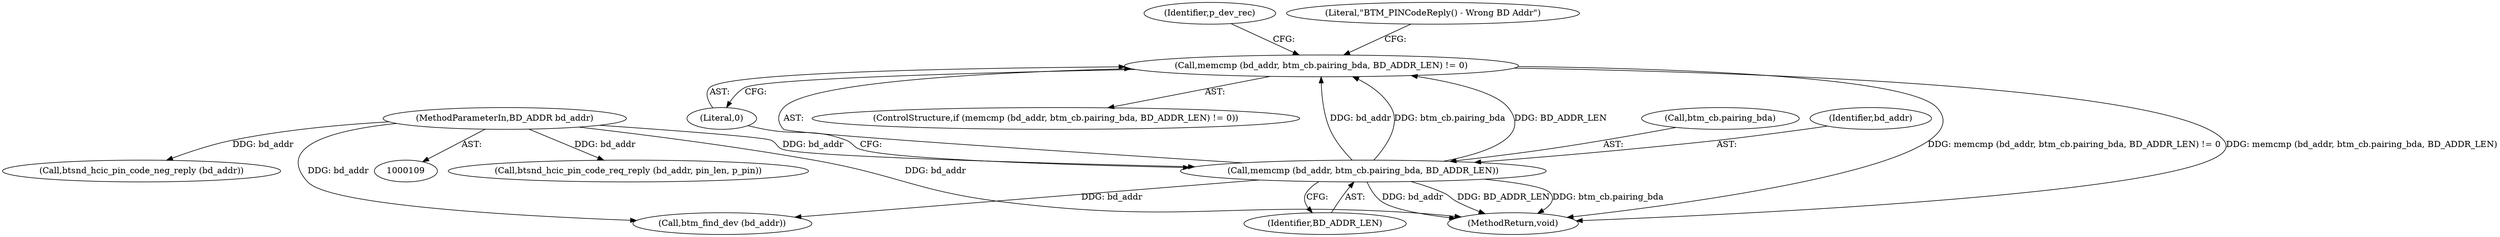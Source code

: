 digraph "0_Android_c677ee92595335233eb0e7b59809a1a94e7a678a@API" {
"1000142" [label="(Call,memcmp (bd_addr, btm_cb.pairing_bda, BD_ADDR_LEN) != 0)"];
"1000143" [label="(Call,memcmp (bd_addr, btm_cb.pairing_bda, BD_ADDR_LEN))"];
"1000110" [label="(MethodParameterIn,BD_ADDR bd_addr)"];
"1000346" [label="(Call,btsnd_hcic_pin_code_req_reply (bd_addr, pin_len, p_pin))"];
"1000157" [label="(Identifier,p_dev_rec)"];
"1000148" [label="(Identifier,BD_ADDR_LEN)"];
"1000211" [label="(Call,btsnd_hcic_pin_code_neg_reply (bd_addr))"];
"1000141" [label="(ControlStructure,if (memcmp (bd_addr, btm_cb.pairing_bda, BD_ADDR_LEN) != 0))"];
"1000149" [label="(Literal,0)"];
"1000145" [label="(Call,btm_cb.pairing_bda)"];
"1000142" [label="(Call,memcmp (bd_addr, btm_cb.pairing_bda, BD_ADDR_LEN) != 0)"];
"1000143" [label="(Call,memcmp (bd_addr, btm_cb.pairing_bda, BD_ADDR_LEN))"];
"1000152" [label="(Literal,\"BTM_PINCodeReply() - Wrong BD Addr\")"];
"1000110" [label="(MethodParameterIn,BD_ADDR bd_addr)"];
"1000158" [label="(Call,btm_find_dev (bd_addr))"];
"1000350" [label="(MethodReturn,void)"];
"1000144" [label="(Identifier,bd_addr)"];
"1000142" -> "1000141"  [label="AST: "];
"1000142" -> "1000149"  [label="CFG: "];
"1000143" -> "1000142"  [label="AST: "];
"1000149" -> "1000142"  [label="AST: "];
"1000152" -> "1000142"  [label="CFG: "];
"1000157" -> "1000142"  [label="CFG: "];
"1000142" -> "1000350"  [label="DDG: memcmp (bd_addr, btm_cb.pairing_bda, BD_ADDR_LEN) != 0"];
"1000142" -> "1000350"  [label="DDG: memcmp (bd_addr, btm_cb.pairing_bda, BD_ADDR_LEN)"];
"1000143" -> "1000142"  [label="DDG: bd_addr"];
"1000143" -> "1000142"  [label="DDG: btm_cb.pairing_bda"];
"1000143" -> "1000142"  [label="DDG: BD_ADDR_LEN"];
"1000143" -> "1000148"  [label="CFG: "];
"1000144" -> "1000143"  [label="AST: "];
"1000145" -> "1000143"  [label="AST: "];
"1000148" -> "1000143"  [label="AST: "];
"1000149" -> "1000143"  [label="CFG: "];
"1000143" -> "1000350"  [label="DDG: bd_addr"];
"1000143" -> "1000350"  [label="DDG: BD_ADDR_LEN"];
"1000143" -> "1000350"  [label="DDG: btm_cb.pairing_bda"];
"1000110" -> "1000143"  [label="DDG: bd_addr"];
"1000143" -> "1000158"  [label="DDG: bd_addr"];
"1000110" -> "1000109"  [label="AST: "];
"1000110" -> "1000350"  [label="DDG: bd_addr"];
"1000110" -> "1000158"  [label="DDG: bd_addr"];
"1000110" -> "1000211"  [label="DDG: bd_addr"];
"1000110" -> "1000346"  [label="DDG: bd_addr"];
}
